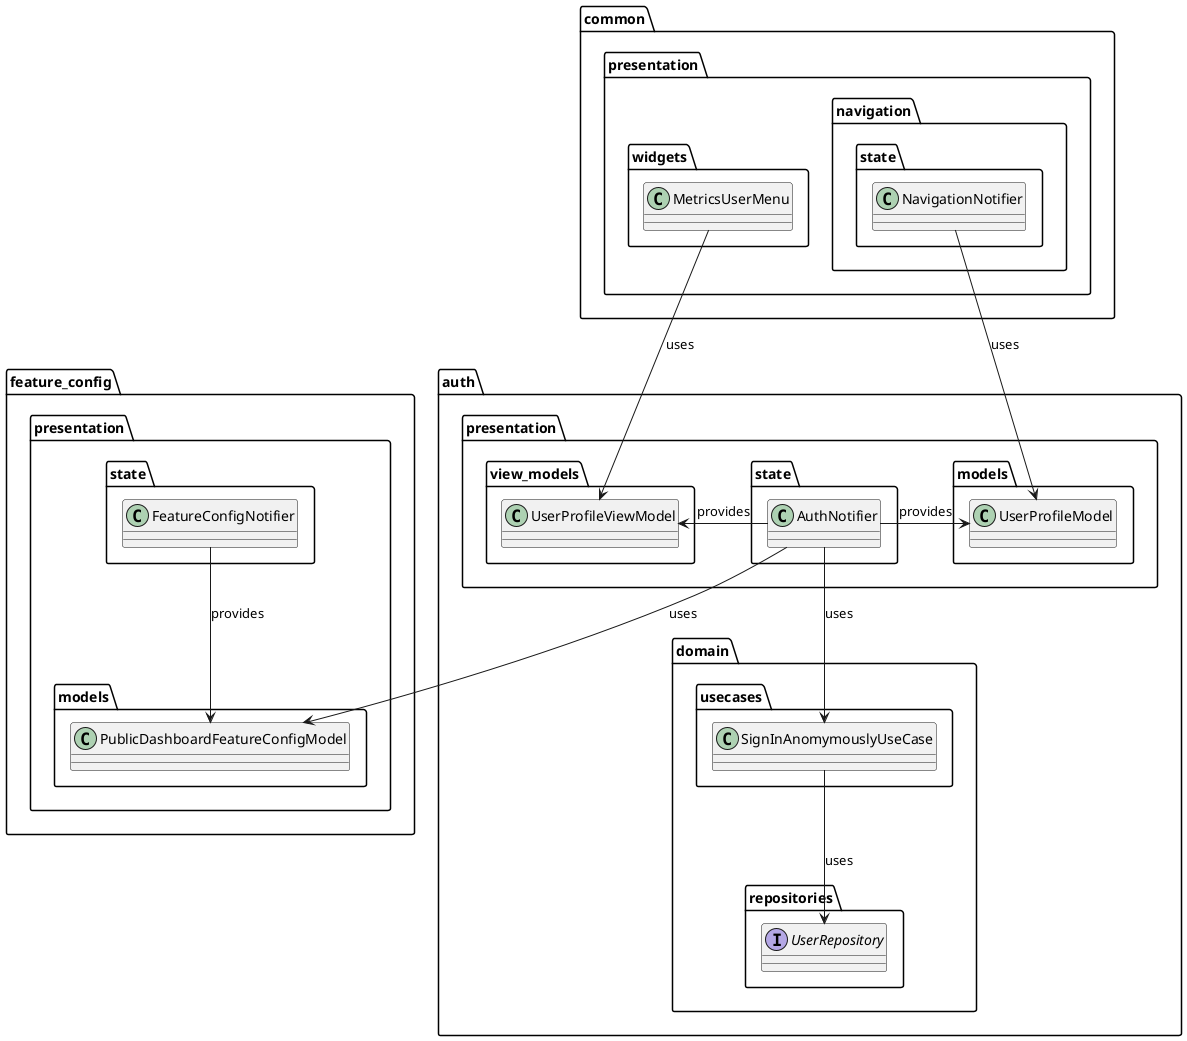 @startuml public_dashboard_architecture_class

package feature_config.presentation {
    package models {
        class PublicDashboardFeatureConfigModel {}
    }

    package state {
        class FeatureConfigNotifier {}
    }
}

package auth {
    package domain {
        package usecases {
            class SignInAnomymouslyUseCase {}
        }

        package repositories {
            interface UserRepository {}
        }
    }

    package presentation as auth.presentation {
        package models as auth.presentation.models {
            class UserProfileModel {}
        }


        package state as auth.presentation.state {
            class AuthNotifier {}
        }

        package view_models as auth.presentation.view_models {
            class UserProfileViewModel {}
        }
    }
}

package common.presentation {
    package widgets as common.presentation.widgets {
        class MetricsUserMenu {}
    }

    package navigation.state {
        class NavigationNotifier {}
    }
}


FeatureConfigNotifier --> PublicDashboardFeatureConfigModel : provides

AuthNotifier --> PublicDashboardFeatureConfigModel : uses
AuthNotifier -left-> UserProfileViewModel : provides
AuthNotifier --> SignInAnomymouslyUseCase : uses
AuthNotifier -right-> UserProfileModel : provides

SignInAnomymouslyUseCase --> UserRepository : uses

MetricsUserMenu --> UserProfileViewModel : uses
NavigationNotifier --> UserProfileModel : uses

@enduml